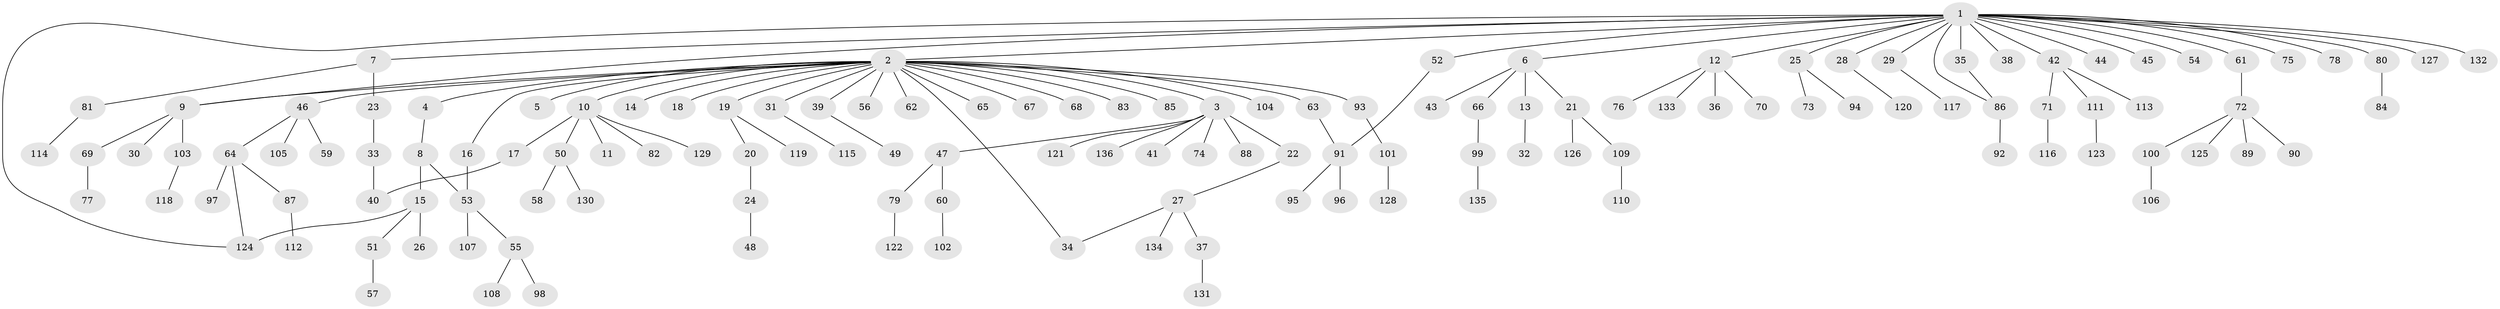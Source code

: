 // coarse degree distribution, {44: 0.00980392156862745, 7: 0.00980392156862745, 3: 0.0784313725490196, 1: 0.6274509803921569, 4: 0.058823529411764705, 5: 0.029411764705882353, 2: 0.18627450980392157}
// Generated by graph-tools (version 1.1) at 2025/51/02/27/25 19:51:56]
// undirected, 136 vertices, 143 edges
graph export_dot {
graph [start="1"]
  node [color=gray90,style=filled];
  1;
  2;
  3;
  4;
  5;
  6;
  7;
  8;
  9;
  10;
  11;
  12;
  13;
  14;
  15;
  16;
  17;
  18;
  19;
  20;
  21;
  22;
  23;
  24;
  25;
  26;
  27;
  28;
  29;
  30;
  31;
  32;
  33;
  34;
  35;
  36;
  37;
  38;
  39;
  40;
  41;
  42;
  43;
  44;
  45;
  46;
  47;
  48;
  49;
  50;
  51;
  52;
  53;
  54;
  55;
  56;
  57;
  58;
  59;
  60;
  61;
  62;
  63;
  64;
  65;
  66;
  67;
  68;
  69;
  70;
  71;
  72;
  73;
  74;
  75;
  76;
  77;
  78;
  79;
  80;
  81;
  82;
  83;
  84;
  85;
  86;
  87;
  88;
  89;
  90;
  91;
  92;
  93;
  94;
  95;
  96;
  97;
  98;
  99;
  100;
  101;
  102;
  103;
  104;
  105;
  106;
  107;
  108;
  109;
  110;
  111;
  112;
  113;
  114;
  115;
  116;
  117;
  118;
  119;
  120;
  121;
  122;
  123;
  124;
  125;
  126;
  127;
  128;
  129;
  130;
  131;
  132;
  133;
  134;
  135;
  136;
  1 -- 2;
  1 -- 6;
  1 -- 7;
  1 -- 9;
  1 -- 12;
  1 -- 25;
  1 -- 28;
  1 -- 29;
  1 -- 35;
  1 -- 38;
  1 -- 42;
  1 -- 44;
  1 -- 45;
  1 -- 52;
  1 -- 54;
  1 -- 61;
  1 -- 75;
  1 -- 78;
  1 -- 80;
  1 -- 86;
  1 -- 124;
  1 -- 127;
  1 -- 132;
  2 -- 3;
  2 -- 4;
  2 -- 5;
  2 -- 9;
  2 -- 10;
  2 -- 14;
  2 -- 16;
  2 -- 18;
  2 -- 19;
  2 -- 31;
  2 -- 34;
  2 -- 39;
  2 -- 46;
  2 -- 56;
  2 -- 62;
  2 -- 63;
  2 -- 65;
  2 -- 67;
  2 -- 68;
  2 -- 83;
  2 -- 85;
  2 -- 93;
  2 -- 104;
  3 -- 22;
  3 -- 41;
  3 -- 47;
  3 -- 74;
  3 -- 88;
  3 -- 121;
  3 -- 136;
  4 -- 8;
  6 -- 13;
  6 -- 21;
  6 -- 43;
  6 -- 66;
  7 -- 23;
  7 -- 81;
  8 -- 15;
  8 -- 53;
  9 -- 30;
  9 -- 69;
  9 -- 103;
  10 -- 11;
  10 -- 17;
  10 -- 50;
  10 -- 82;
  10 -- 129;
  12 -- 36;
  12 -- 70;
  12 -- 76;
  12 -- 133;
  13 -- 32;
  15 -- 26;
  15 -- 51;
  15 -- 124;
  16 -- 53;
  17 -- 40;
  19 -- 20;
  19 -- 119;
  20 -- 24;
  21 -- 109;
  21 -- 126;
  22 -- 27;
  23 -- 33;
  24 -- 48;
  25 -- 73;
  25 -- 94;
  27 -- 34;
  27 -- 37;
  27 -- 134;
  28 -- 120;
  29 -- 117;
  31 -- 115;
  33 -- 40;
  35 -- 86;
  37 -- 131;
  39 -- 49;
  42 -- 71;
  42 -- 111;
  42 -- 113;
  46 -- 59;
  46 -- 64;
  46 -- 105;
  47 -- 60;
  47 -- 79;
  50 -- 58;
  50 -- 130;
  51 -- 57;
  52 -- 91;
  53 -- 55;
  53 -- 107;
  55 -- 98;
  55 -- 108;
  60 -- 102;
  61 -- 72;
  63 -- 91;
  64 -- 87;
  64 -- 97;
  64 -- 124;
  66 -- 99;
  69 -- 77;
  71 -- 116;
  72 -- 89;
  72 -- 90;
  72 -- 100;
  72 -- 125;
  79 -- 122;
  80 -- 84;
  81 -- 114;
  86 -- 92;
  87 -- 112;
  91 -- 95;
  91 -- 96;
  93 -- 101;
  99 -- 135;
  100 -- 106;
  101 -- 128;
  103 -- 118;
  109 -- 110;
  111 -- 123;
}

